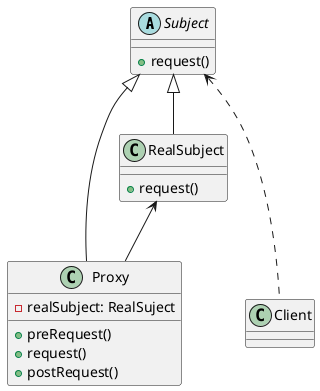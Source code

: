 @startuml

abstract class Subject {
    + request()
}

class Proxy {
    - realSubject: RealSuject
    + preRequest()
    + request()
    + postRequest()
}

class RealSubject {
    + request()
}

class Client {
    
}

Subject <... Client
Subject <|-- Proxy
Subject <|-- RealSubject
RealSubject <-- Proxy

@enduml
